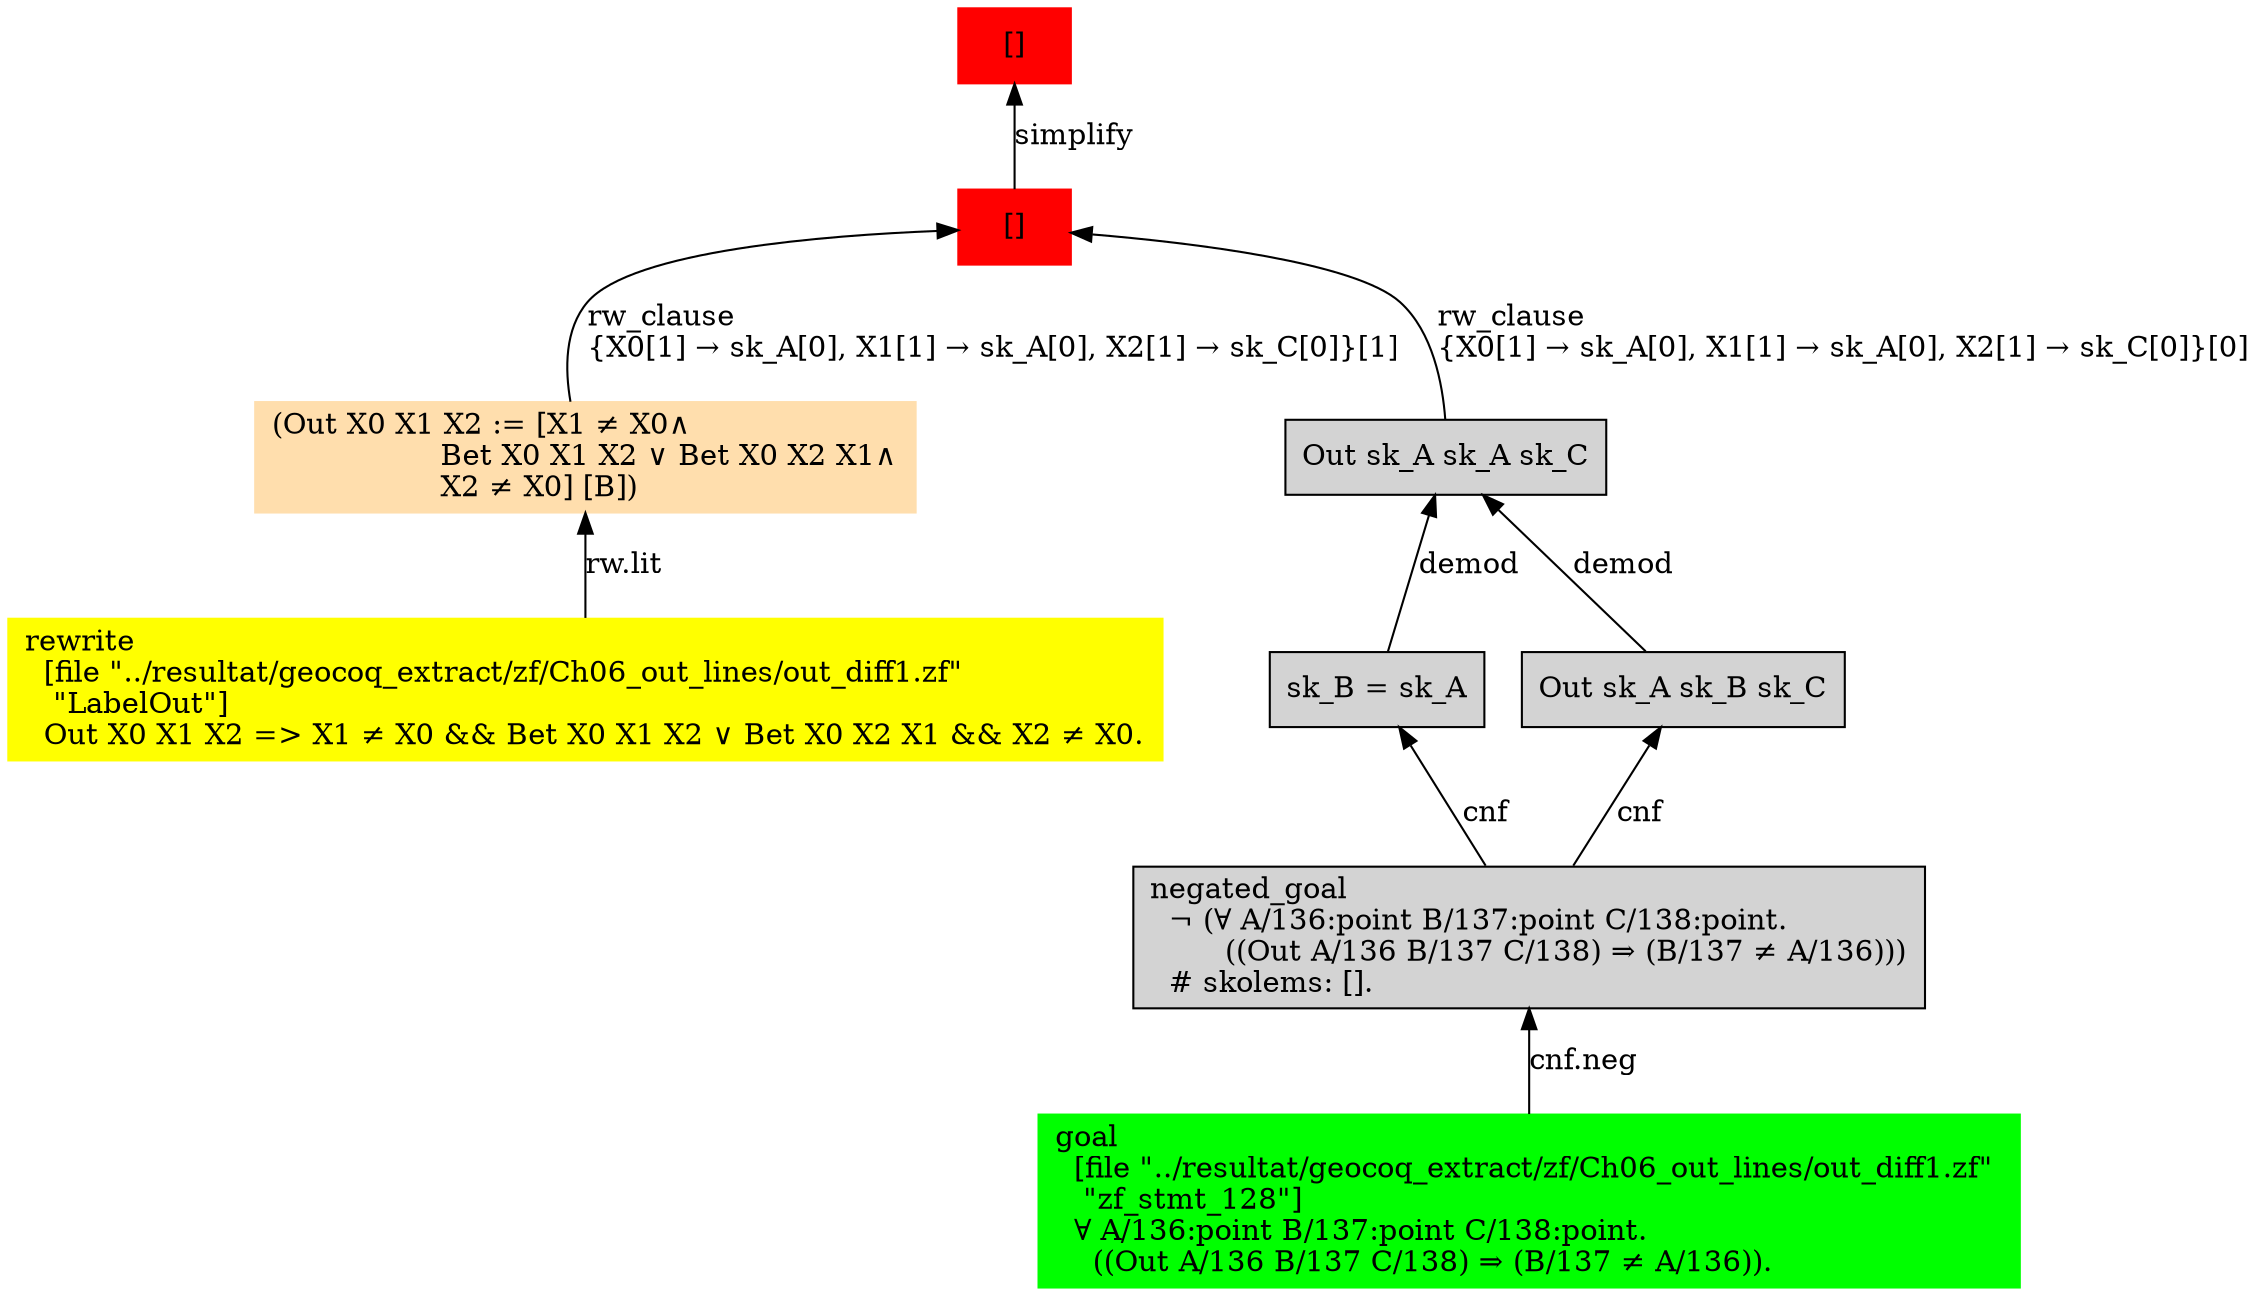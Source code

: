 digraph "unsat_graph" {
  vertex_0 [color=red, label="[]", shape=box, style=filled];
  vertex_0 -> vertex_1 [label="simplify", dir="back"];
  vertex_1 [color=red, label="[]", shape=box, style=filled];
  vertex_1 -> vertex_2 [label="rw_clause\l\{X0[1] → sk_A[0], X1[1] → sk_A[0], X2[1] → sk_C[0]\}[1]\l", dir="back"];
  vertex_2 [color=navajowhite, shape=box, label="(Out X0 X1 X2 := [X1 ≠ X0∧\l                  Bet X0 X1 X2 ∨ Bet X0 X2 X1∧\l                  X2 ≠ X0] [B])\l", style=filled];
  vertex_2 -> vertex_3 [label="rw.lit", dir="back"];
  vertex_3 [color=yellow, shape=box, label="rewrite\l  [file \"../resultat/geocoq_extract/zf/Ch06_out_lines/out_diff1.zf\" \l   \"LabelOut\"]\l  Out X0 X1 X2 =\> X1 ≠ X0 && Bet X0 X1 X2 ∨ Bet X0 X2 X1 && X2 ≠ X0.\l", style=filled];
  vertex_1 -> vertex_4 [label="rw_clause\l\{X0[1] → sk_A[0], X1[1] → sk_A[0], X2[1] → sk_C[0]\}[0]\l", dir="back"];
  vertex_4 [shape=box, label="Out sk_A sk_A sk_C\l", style=filled];
  vertex_4 -> vertex_5 [label="demod", dir="back"];
  vertex_5 [shape=box, label="sk_B = sk_A\l", style=filled];
  vertex_5 -> vertex_6 [label="cnf", dir="back"];
  vertex_6 [shape=box, label="negated_goal\l  ¬ (∀ A/136:point B/137:point C/138:point.\l        ((Out A/136 B/137 C/138) ⇒ (B/137 ≠ A/136)))\l  # skolems: [].\l", style=filled];
  vertex_6 -> vertex_7 [label="cnf.neg", dir="back"];
  vertex_7 [color=green, shape=box, label="goal\l  [file \"../resultat/geocoq_extract/zf/Ch06_out_lines/out_diff1.zf\" \l   \"zf_stmt_128\"]\l  ∀ A/136:point B/137:point C/138:point.\l    ((Out A/136 B/137 C/138) ⇒ (B/137 ≠ A/136)).\l", style=filled];
  vertex_4 -> vertex_8 [label="demod", dir="back"];
  vertex_8 [shape=box, label="Out sk_A sk_B sk_C\l", style=filled];
  vertex_8 -> vertex_6 [label="cnf", dir="back"];
  }


